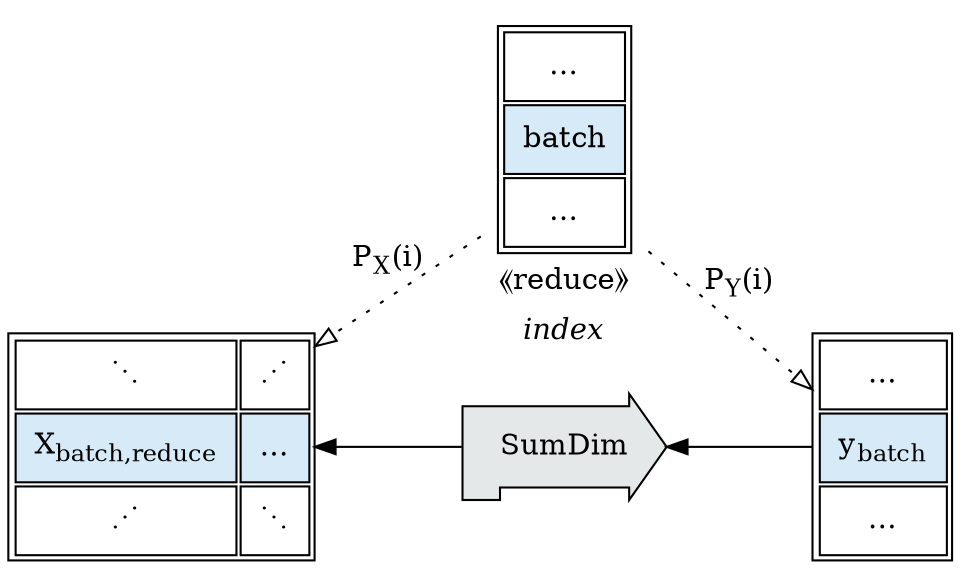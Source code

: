 digraph G {
    rankdir=RL;

    idx [
        shape="plain",
        label=<
	<table border="0">
        <tr><td align="center">
	      <table border="0">
            <tr><td align="center">
              <table cellpadding="8">
                  <tr>
                      <td>…</td>
                      </tr>
                  <tr>
                      <td bgcolor="#D6EAF8" align="center">batch</td>
                      </tr>
                  <tr>
                      <td>…</td>
                      </tr>
                  </table>
              </td></tr>
              <tr><td align="center">⟪reduce⟫</td></tr>
              </table>
	  </td></tr>
        <tr><td><i>index</i></td></tr>
	  </table>
        >,
    ];

    x [
        shape="plain",
        label=<
        <table cellpadding="8">
            <tr>
                <td>⋱</td>
                <td>⋰</td>
                </tr>
            <tr>
                <td bgcolor="#D6EAF8">X<sub>batch,reduce</sub></td>
                <td bgcolor="#D6EAF8">…</td>
                </tr>
            <tr>
                <td>⋰</td>
                <td>⋱</td>
                </tr>
            </table>
        >,
    ];

    op [
        label=SumDim,
        shape=rpromoter,
        style=filled,
        fillcolor="#E5E8E8",
        margin=0.25
    ];

    y [
        shape="plain",
        label=<
        <table cellpadding="8">
            <tr>
                <td>…</td>
                </tr>
            <tr>
                <td bgcolor="#D6EAF8">y<sub>batch</sub></td>
                </tr>
            <tr>
                <td>…</td>
                </tr>
            </table>
        >,
    ];

    op -> x;
    y -> op;

    idx -> x [label=<P<sub>X</sub>(i)>, constraint=false, style=dotted, arrowhead=empty];
    idx -> y [label=<P<sub>Y</sub>(i)>, constraint=false, style=dotted, arrowhead=empty];

    { rank=same; op; idx; }
}
